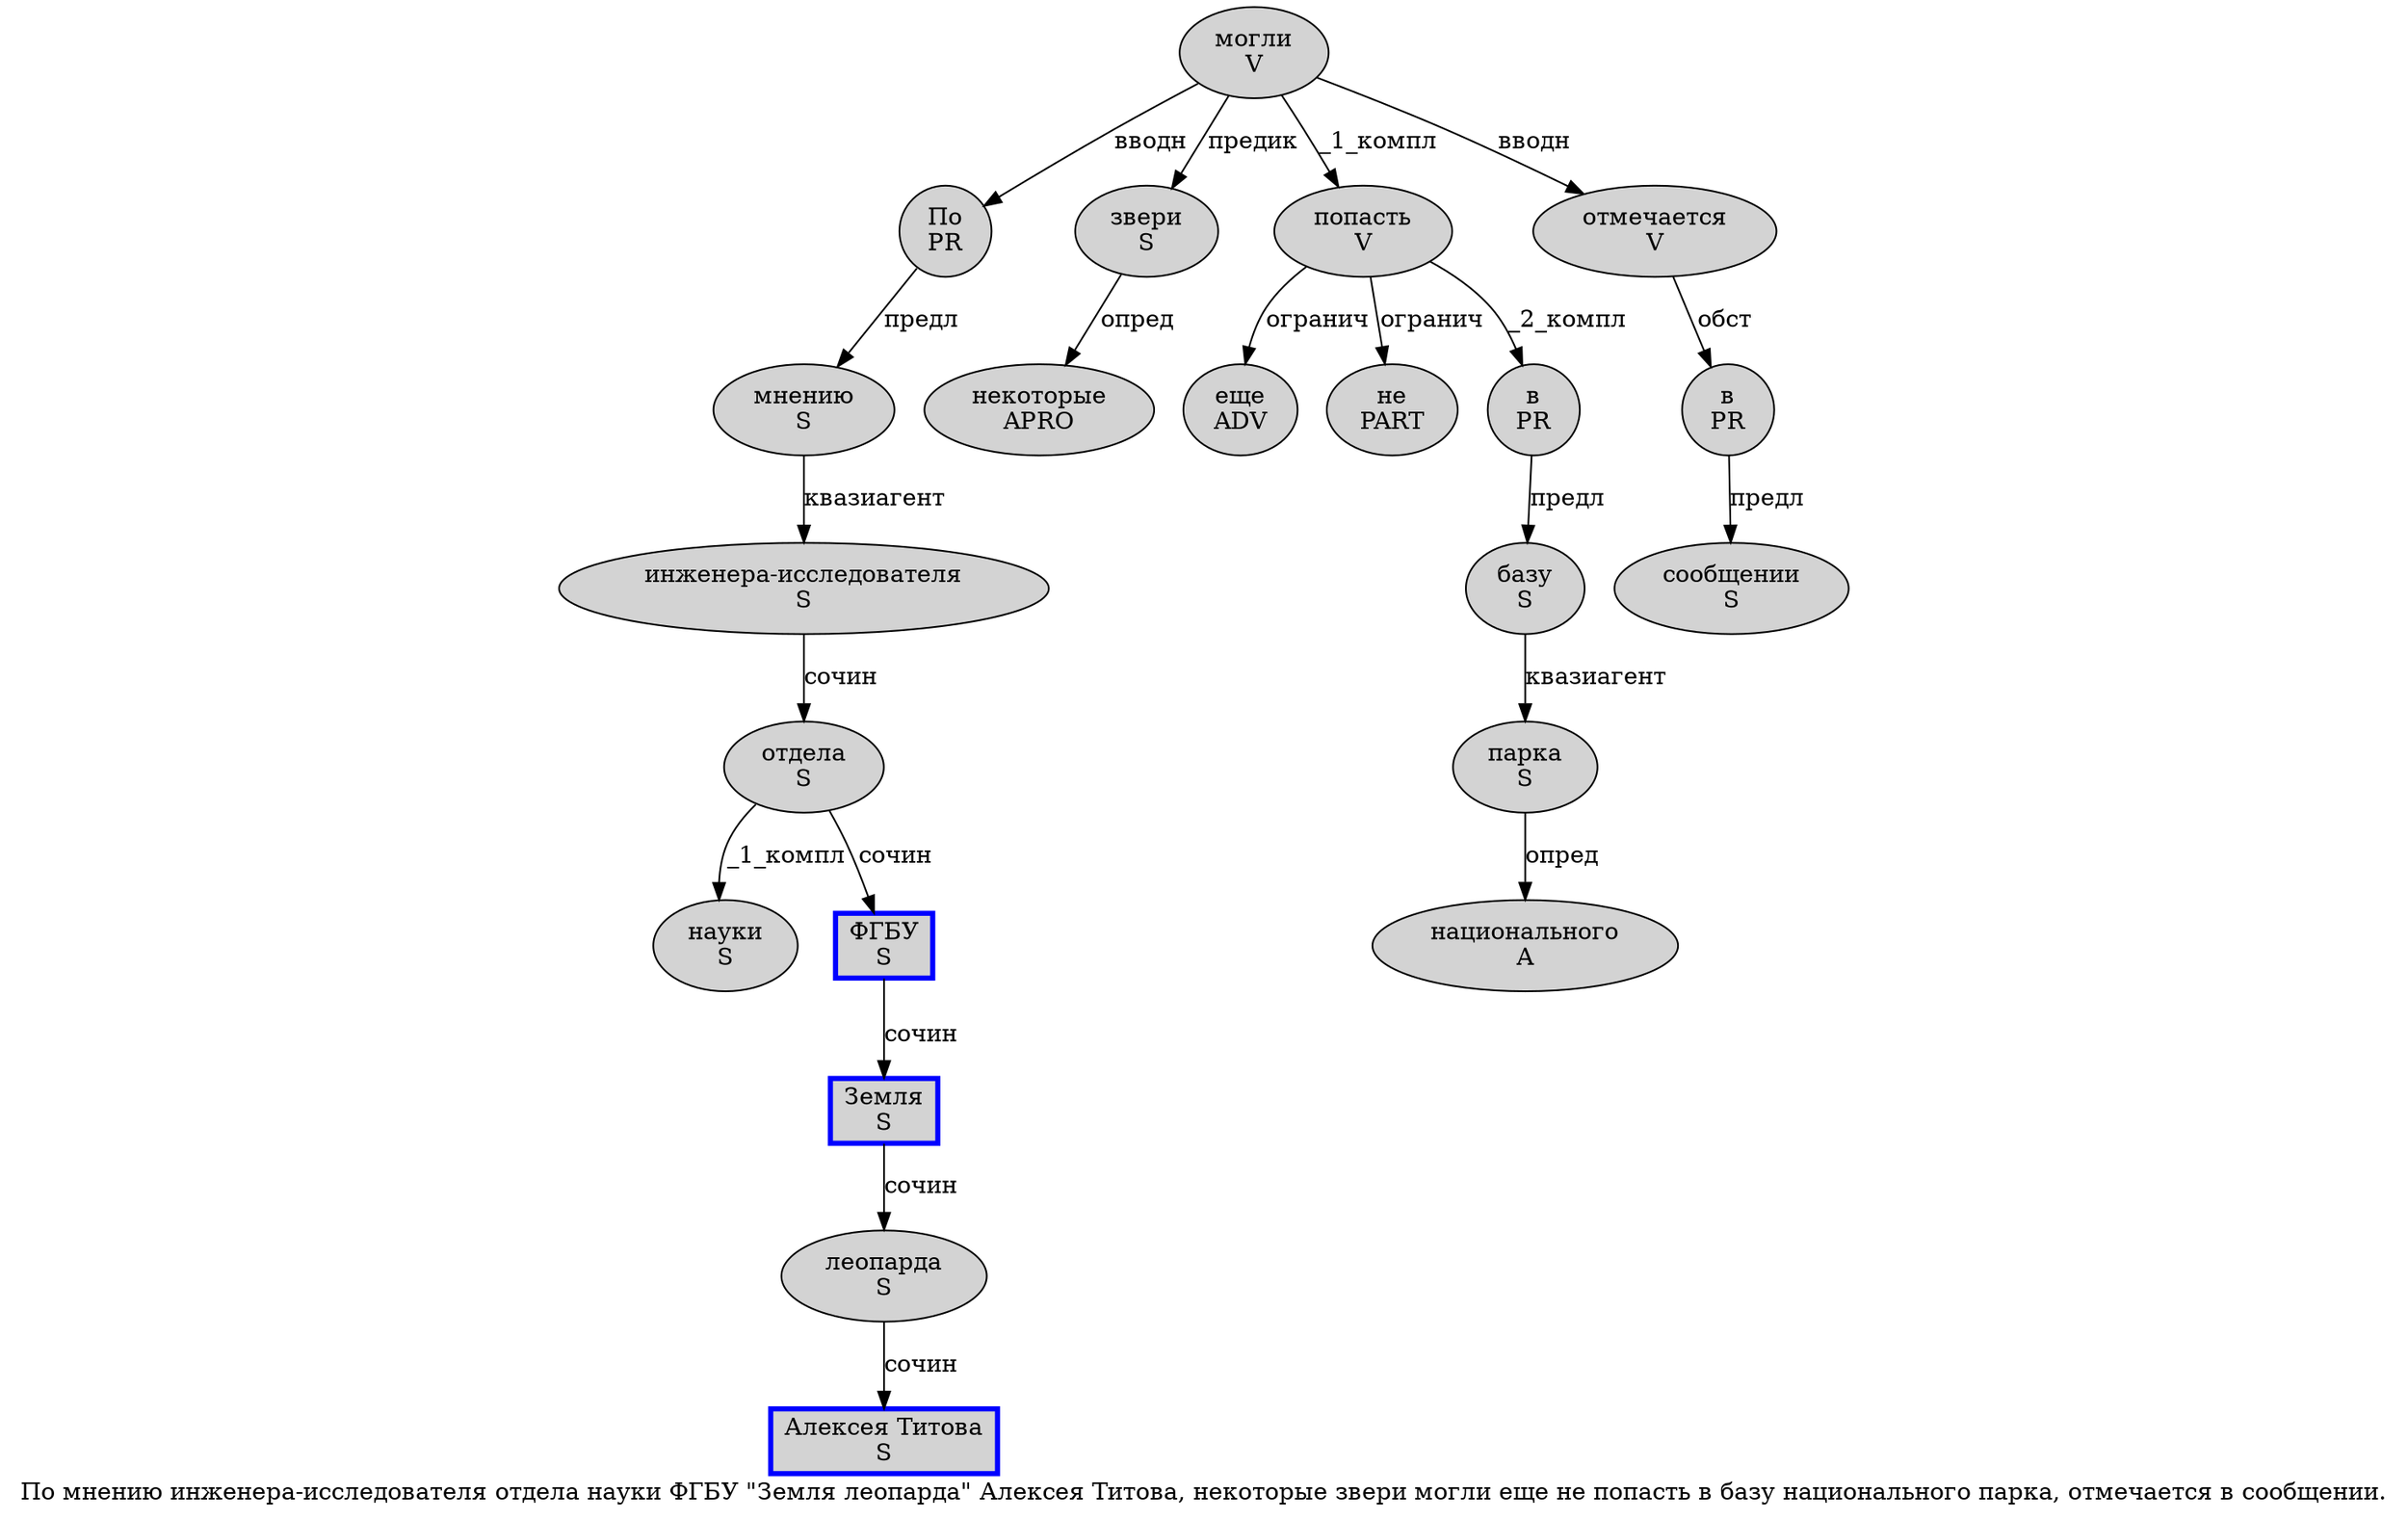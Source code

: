 digraph SENTENCE_701 {
	graph [label="По мнению инженера-исследователя отдела науки ФГБУ \"Земля леопарда\" Алексея Титова, некоторые звери могли еще не попасть в базу национального парка, отмечается в сообщении."]
	node [style=filled]
		0 [label="По
PR" color="" fillcolor=lightgray penwidth=1 shape=ellipse]
		1 [label="мнению
S" color="" fillcolor=lightgray penwidth=1 shape=ellipse]
		2 [label="инженера-исследователя
S" color="" fillcolor=lightgray penwidth=1 shape=ellipse]
		3 [label="отдела
S" color="" fillcolor=lightgray penwidth=1 shape=ellipse]
		4 [label="науки
S" color="" fillcolor=lightgray penwidth=1 shape=ellipse]
		5 [label="ФГБУ
S" color=blue fillcolor=lightgray penwidth=3 shape=box]
		7 [label="Земля
S" color=blue fillcolor=lightgray penwidth=3 shape=box]
		8 [label="леопарда
S" color="" fillcolor=lightgray penwidth=1 shape=ellipse]
		10 [label="Алексея Титова
S" color=blue fillcolor=lightgray penwidth=3 shape=box]
		12 [label="некоторые
APRO" color="" fillcolor=lightgray penwidth=1 shape=ellipse]
		13 [label="звери
S" color="" fillcolor=lightgray penwidth=1 shape=ellipse]
		14 [label="могли
V" color="" fillcolor=lightgray penwidth=1 shape=ellipse]
		15 [label="еще
ADV" color="" fillcolor=lightgray penwidth=1 shape=ellipse]
		16 [label="не
PART" color="" fillcolor=lightgray penwidth=1 shape=ellipse]
		17 [label="попасть
V" color="" fillcolor=lightgray penwidth=1 shape=ellipse]
		18 [label="в
PR" color="" fillcolor=lightgray penwidth=1 shape=ellipse]
		19 [label="базу
S" color="" fillcolor=lightgray penwidth=1 shape=ellipse]
		20 [label="национального
A" color="" fillcolor=lightgray penwidth=1 shape=ellipse]
		21 [label="парка
S" color="" fillcolor=lightgray penwidth=1 shape=ellipse]
		23 [label="отмечается
V" color="" fillcolor=lightgray penwidth=1 shape=ellipse]
		24 [label="в
PR" color="" fillcolor=lightgray penwidth=1 shape=ellipse]
		25 [label="сообщении
S" color="" fillcolor=lightgray penwidth=1 shape=ellipse]
			2 -> 3 [label="сочин"]
			13 -> 12 [label="опред"]
			23 -> 24 [label="обст"]
			0 -> 1 [label="предл"]
			3 -> 4 [label="_1_компл"]
			3 -> 5 [label="сочин"]
			7 -> 8 [label="сочин"]
			1 -> 2 [label="квазиагент"]
			8 -> 10 [label="сочин"]
			24 -> 25 [label="предл"]
			18 -> 19 [label="предл"]
			14 -> 0 [label="вводн"]
			14 -> 13 [label="предик"]
			14 -> 17 [label="_1_компл"]
			14 -> 23 [label="вводн"]
			19 -> 21 [label="квазиагент"]
			21 -> 20 [label="опред"]
			5 -> 7 [label="сочин"]
			17 -> 15 [label="огранич"]
			17 -> 16 [label="огранич"]
			17 -> 18 [label="_2_компл"]
}